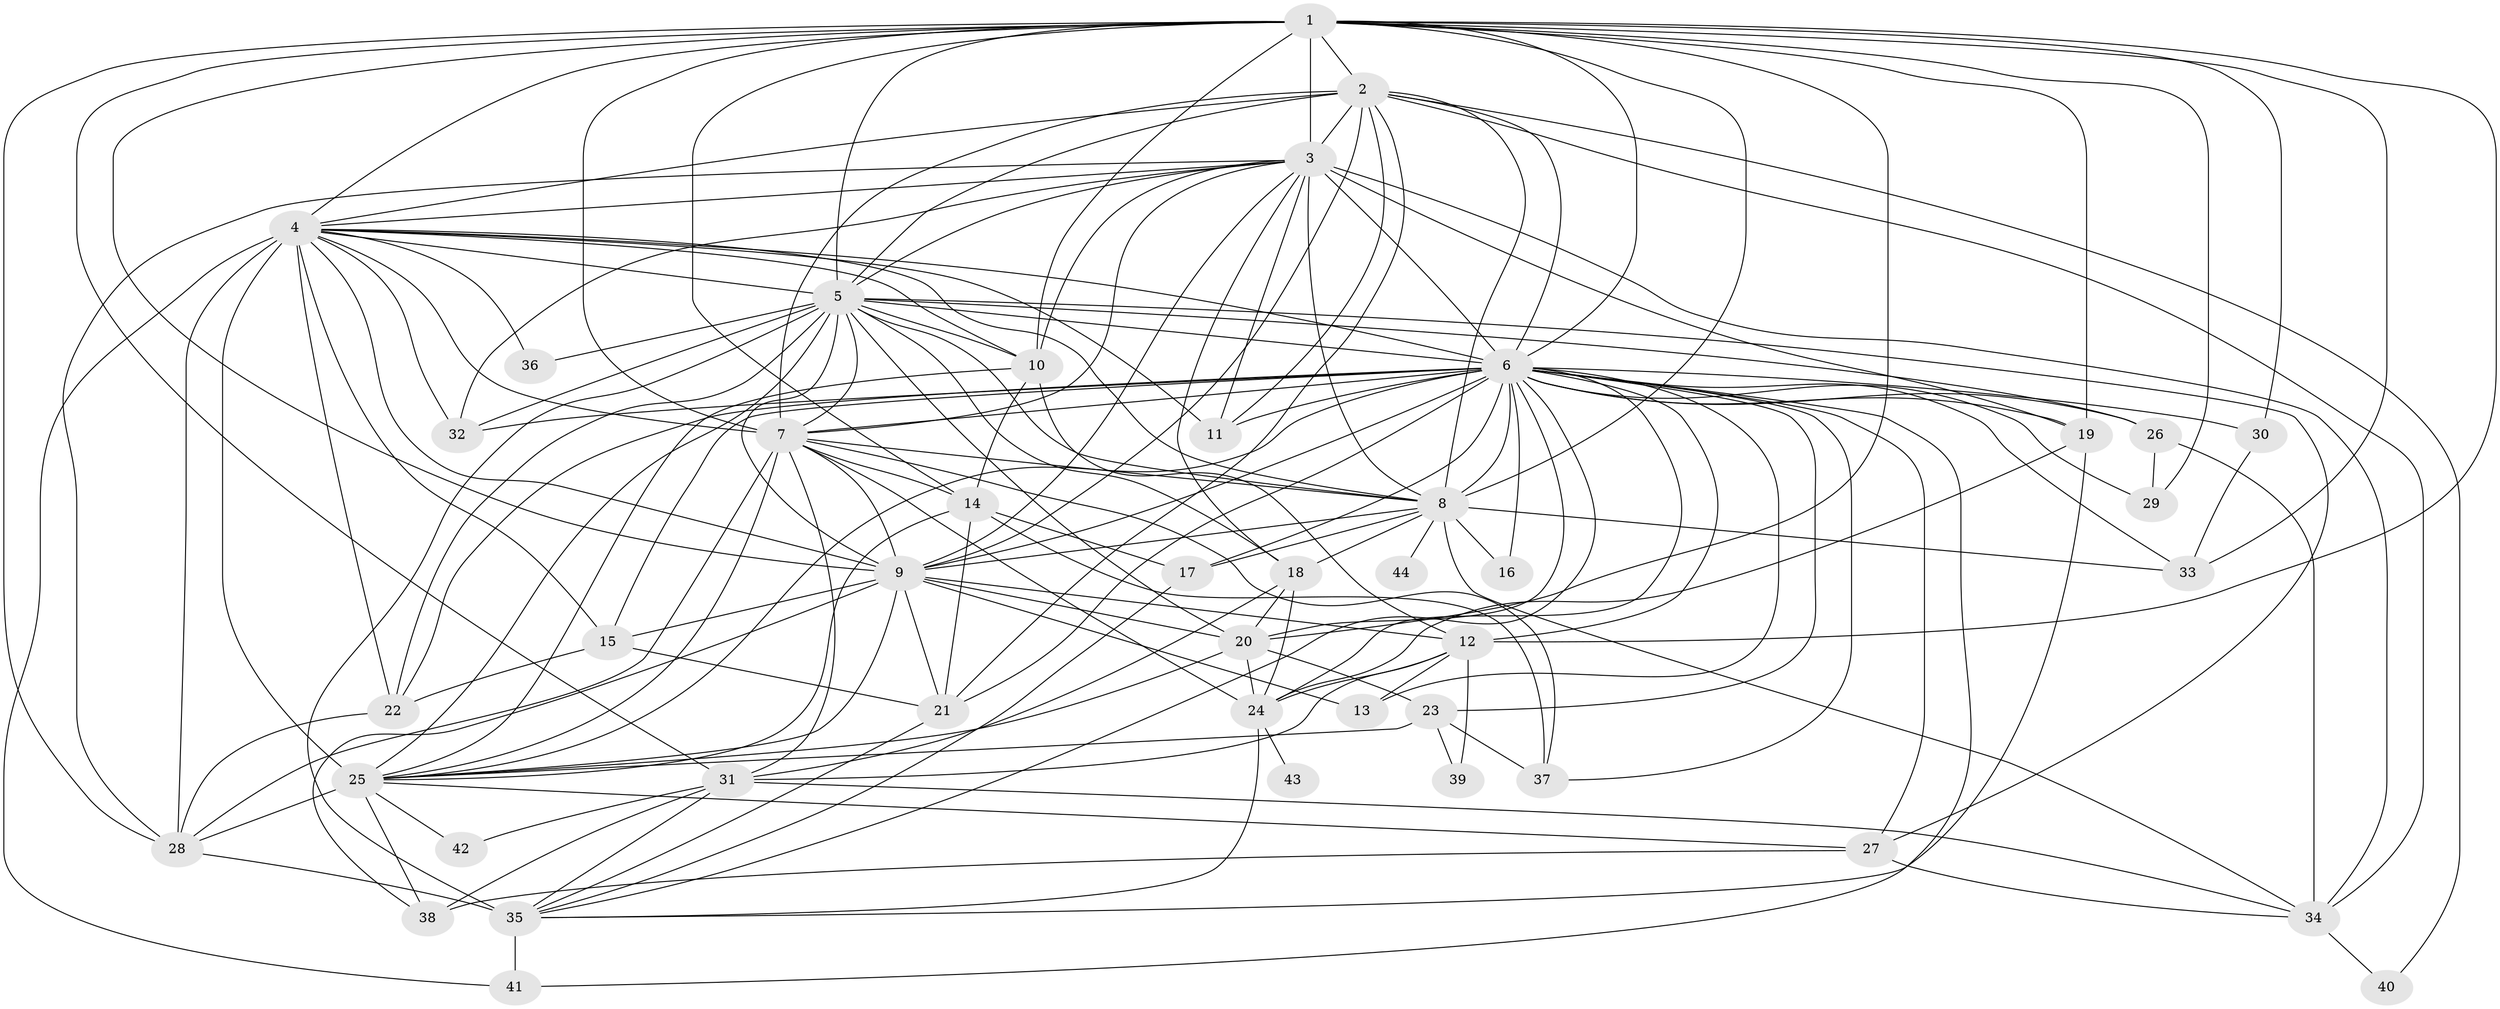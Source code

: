 // original degree distribution, {20: 0.007142857142857143, 14: 0.014285714285714285, 31: 0.007142857142857143, 36: 0.007142857142857143, 32: 0.007142857142857143, 23: 0.007142857142857143, 22: 0.007142857142857143, 18: 0.007142857142857143, 21: 0.007142857142857143, 5: 0.05714285714285714, 4: 0.07857142857142857, 7: 0.014285714285714285, 3: 0.22142857142857142, 8: 0.014285714285714285, 6: 0.03571428571428571, 2: 0.5071428571428571}
// Generated by graph-tools (version 1.1) at 2025/49/03/04/25 22:49:41]
// undirected, 44 vertices, 162 edges
graph export_dot {
  node [color=gray90,style=filled];
  1;
  2;
  3;
  4;
  5;
  6;
  7;
  8;
  9;
  10;
  11;
  12;
  13;
  14;
  15;
  16;
  17;
  18;
  19;
  20;
  21;
  22;
  23;
  24;
  25;
  26;
  27;
  28;
  29;
  30;
  31;
  32;
  33;
  34;
  35;
  36;
  37;
  38;
  39;
  40;
  41;
  42;
  43;
  44;
  1 -- 2 [weight=2.0];
  1 -- 3 [weight=3.0];
  1 -- 4 [weight=2.0];
  1 -- 5 [weight=3.0];
  1 -- 6 [weight=2.0];
  1 -- 7 [weight=2.0];
  1 -- 8 [weight=2.0];
  1 -- 9 [weight=2.0];
  1 -- 10 [weight=1.0];
  1 -- 12 [weight=2.0];
  1 -- 14 [weight=1.0];
  1 -- 19 [weight=2.0];
  1 -- 20 [weight=1.0];
  1 -- 28 [weight=1.0];
  1 -- 29 [weight=1.0];
  1 -- 30 [weight=1.0];
  1 -- 31 [weight=1.0];
  1 -- 33 [weight=1.0];
  2 -- 3 [weight=1.0];
  2 -- 4 [weight=1.0];
  2 -- 5 [weight=2.0];
  2 -- 6 [weight=1.0];
  2 -- 7 [weight=1.0];
  2 -- 8 [weight=1.0];
  2 -- 9 [weight=1.0];
  2 -- 11 [weight=1.0];
  2 -- 21 [weight=1.0];
  2 -- 34 [weight=1.0];
  2 -- 40 [weight=1.0];
  3 -- 4 [weight=1.0];
  3 -- 5 [weight=1.0];
  3 -- 6 [weight=12.0];
  3 -- 7 [weight=1.0];
  3 -- 8 [weight=1.0];
  3 -- 9 [weight=2.0];
  3 -- 10 [weight=1.0];
  3 -- 11 [weight=1.0];
  3 -- 18 [weight=2.0];
  3 -- 19 [weight=2.0];
  3 -- 28 [weight=1.0];
  3 -- 32 [weight=1.0];
  3 -- 34 [weight=1.0];
  4 -- 5 [weight=2.0];
  4 -- 6 [weight=2.0];
  4 -- 7 [weight=1.0];
  4 -- 8 [weight=2.0];
  4 -- 9 [weight=1.0];
  4 -- 10 [weight=1.0];
  4 -- 11 [weight=1.0];
  4 -- 15 [weight=1.0];
  4 -- 22 [weight=1.0];
  4 -- 25 [weight=14.0];
  4 -- 28 [weight=2.0];
  4 -- 32 [weight=1.0];
  4 -- 36 [weight=2.0];
  4 -- 41 [weight=1.0];
  5 -- 6 [weight=2.0];
  5 -- 7 [weight=2.0];
  5 -- 8 [weight=1.0];
  5 -- 9 [weight=2.0];
  5 -- 10 [weight=1.0];
  5 -- 18 [weight=1.0];
  5 -- 20 [weight=1.0];
  5 -- 22 [weight=1.0];
  5 -- 25 [weight=2.0];
  5 -- 26 [weight=1.0];
  5 -- 27 [weight=1.0];
  5 -- 32 [weight=1.0];
  5 -- 35 [weight=5.0];
  5 -- 36 [weight=1.0];
  6 -- 7 [weight=2.0];
  6 -- 8 [weight=2.0];
  6 -- 9 [weight=2.0];
  6 -- 11 [weight=1.0];
  6 -- 12 [weight=1.0];
  6 -- 13 [weight=1.0];
  6 -- 15 [weight=3.0];
  6 -- 16 [weight=1.0];
  6 -- 17 [weight=1.0];
  6 -- 19 [weight=1.0];
  6 -- 20 [weight=1.0];
  6 -- 21 [weight=1.0];
  6 -- 22 [weight=2.0];
  6 -- 23 [weight=2.0];
  6 -- 24 [weight=1.0];
  6 -- 25 [weight=2.0];
  6 -- 26 [weight=1.0];
  6 -- 27 [weight=1.0];
  6 -- 29 [weight=1.0];
  6 -- 30 [weight=2.0];
  6 -- 32 [weight=1.0];
  6 -- 33 [weight=1.0];
  6 -- 35 [weight=1.0];
  6 -- 37 [weight=1.0];
  6 -- 41 [weight=1.0];
  7 -- 8 [weight=1.0];
  7 -- 9 [weight=1.0];
  7 -- 14 [weight=1.0];
  7 -- 24 [weight=5.0];
  7 -- 25 [weight=1.0];
  7 -- 28 [weight=1.0];
  7 -- 31 [weight=1.0];
  7 -- 37 [weight=1.0];
  8 -- 9 [weight=1.0];
  8 -- 16 [weight=2.0];
  8 -- 17 [weight=1.0];
  8 -- 18 [weight=1.0];
  8 -- 33 [weight=1.0];
  8 -- 34 [weight=1.0];
  8 -- 44 [weight=1.0];
  9 -- 12 [weight=4.0];
  9 -- 13 [weight=1.0];
  9 -- 15 [weight=1.0];
  9 -- 20 [weight=1.0];
  9 -- 21 [weight=1.0];
  9 -- 25 [weight=1.0];
  9 -- 38 [weight=1.0];
  10 -- 12 [weight=1.0];
  10 -- 14 [weight=1.0];
  10 -- 25 [weight=1.0];
  12 -- 13 [weight=2.0];
  12 -- 24 [weight=1.0];
  12 -- 31 [weight=1.0];
  12 -- 39 [weight=1.0];
  14 -- 17 [weight=4.0];
  14 -- 21 [weight=1.0];
  14 -- 25 [weight=1.0];
  14 -- 37 [weight=1.0];
  15 -- 21 [weight=1.0];
  15 -- 22 [weight=2.0];
  17 -- 35 [weight=1.0];
  18 -- 20 [weight=1.0];
  18 -- 24 [weight=1.0];
  18 -- 31 [weight=1.0];
  19 -- 24 [weight=1.0];
  19 -- 35 [weight=1.0];
  20 -- 23 [weight=1.0];
  20 -- 24 [weight=1.0];
  20 -- 25 [weight=1.0];
  21 -- 35 [weight=1.0];
  22 -- 28 [weight=1.0];
  23 -- 25 [weight=2.0];
  23 -- 37 [weight=1.0];
  23 -- 39 [weight=1.0];
  24 -- 35 [weight=1.0];
  24 -- 43 [weight=1.0];
  25 -- 27 [weight=1.0];
  25 -- 28 [weight=1.0];
  25 -- 38 [weight=1.0];
  25 -- 42 [weight=1.0];
  26 -- 29 [weight=1.0];
  26 -- 34 [weight=1.0];
  27 -- 34 [weight=1.0];
  27 -- 38 [weight=1.0];
  28 -- 35 [weight=1.0];
  30 -- 33 [weight=2.0];
  31 -- 34 [weight=1.0];
  31 -- 35 [weight=1.0];
  31 -- 38 [weight=1.0];
  31 -- 42 [weight=1.0];
  34 -- 40 [weight=1.0];
  35 -- 41 [weight=1.0];
}
